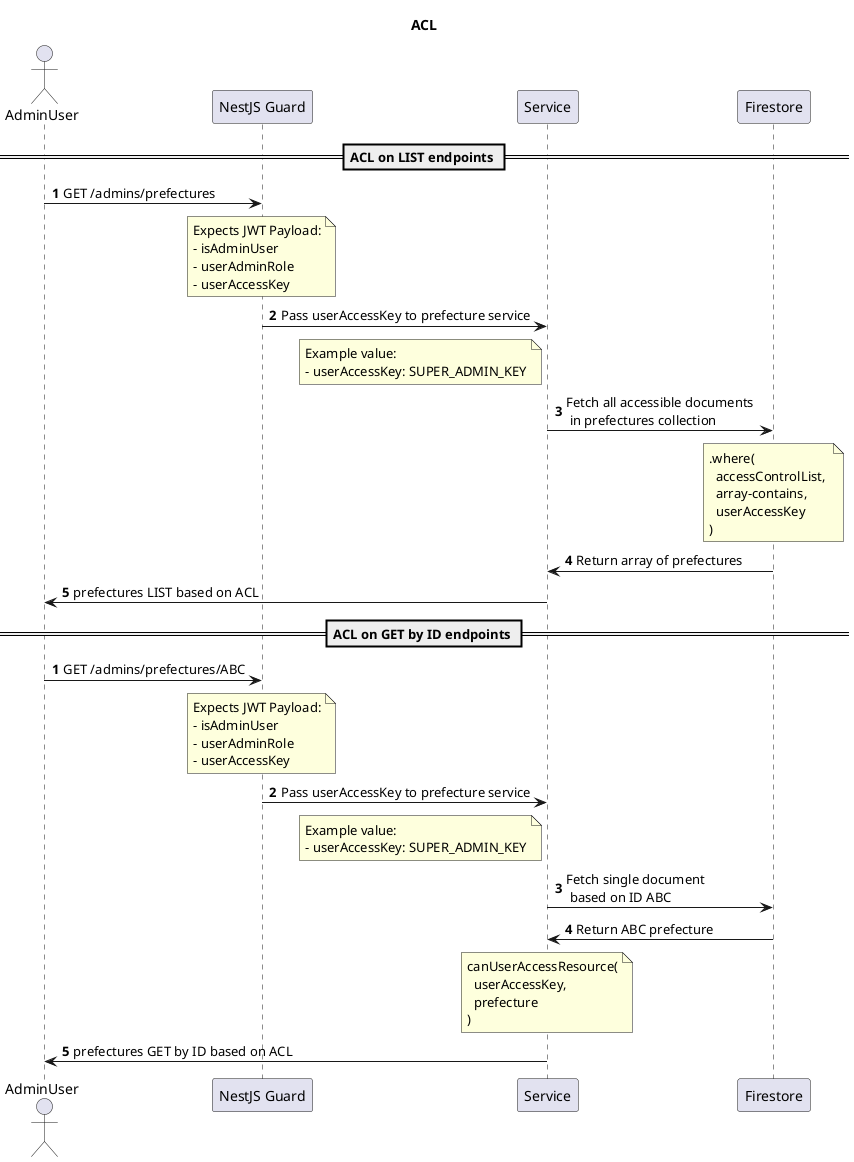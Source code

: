 @startuml

title ACL

== ACL on LIST endpoints ==
autonumber 1

actor AdminUser
AdminUser  -> "NestJS Guard": GET /admins/prefectures
note over "NestJS Guard" 
Expects JWT Payload:
- isAdminUser 
- userAdminRole 
- userAccessKey
end note

"NestJS Guard" -> "Service":  Pass userAccessKey to prefecture service
note left "Service" 
Example value: 
- userAccessKey: SUPER_ADMIN_KEY
end note

"Service" -> "Firestore": Fetch all accessible documents \n in prefectures collection
note over "Firestore" 
.where(
  accessControlList, 
  array-contains, 
  userAccessKey
)
end note

"Firestore" -> "Service": Return array of prefectures

"Service" -> "AdminUser": prefectures LIST based on ACL


== ACL on GET by ID endpoints ==
autonumber 1

AdminUser  -> "NestJS Guard": GET /admins/prefectures/ABC
note over "NestJS Guard" 
Expects JWT Payload:
- isAdminUser 
- userAdminRole 
- userAccessKey
end note

"NestJS Guard" -> "Service":  Pass userAccessKey to prefecture service
note left "Service" 
Example value: 
- userAccessKey: SUPER_ADMIN_KEY
end note

"Service" -> "Firestore": Fetch single document \n based on ID ABC

"Firestore" -> "Service": Return ABC prefecture
note over "Service" 
canUserAccessResource(
  userAccessKey, 
  prefecture
)
end note

"Service" -> "AdminUser": prefectures GET by ID based on ACL

@enduml
